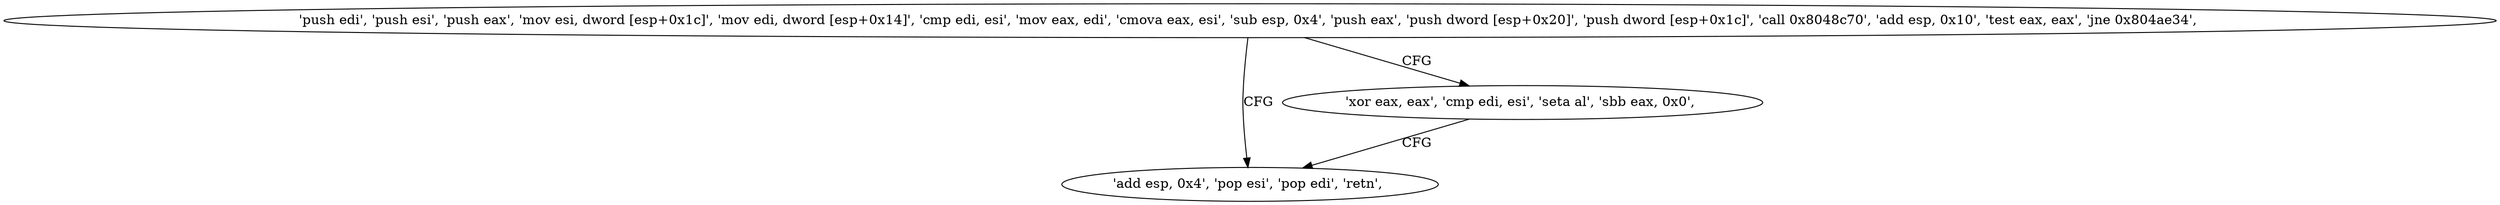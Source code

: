 digraph "func" {
"134524416" [label = "'push edi', 'push esi', 'push eax', 'mov esi, dword [esp+0x1c]', 'mov edi, dword [esp+0x14]', 'cmp edi, esi', 'mov eax, edi', 'cmova eax, esi', 'sub esp, 0x4', 'push eax', 'push dword [esp+0x20]', 'push dword [esp+0x1c]', 'call 0x8048c70', 'add esp, 0x10', 'test eax, eax', 'jne 0x804ae34', " ]
"134524468" [label = "'add esp, 0x4', 'pop esi', 'pop edi', 'retn', " ]
"134524458" [label = "'xor eax, eax', 'cmp edi, esi', 'seta al', 'sbb eax, 0x0', " ]
"134524416" -> "134524468" [ label = "CFG" ]
"134524416" -> "134524458" [ label = "CFG" ]
"134524458" -> "134524468" [ label = "CFG" ]
}
